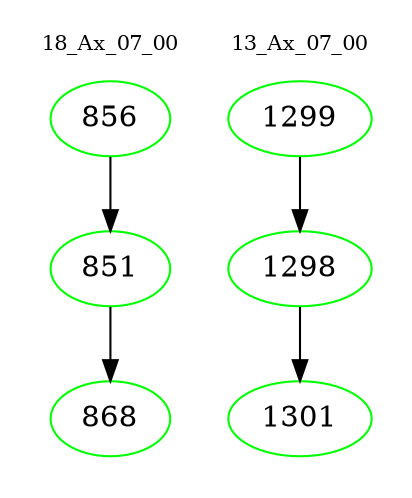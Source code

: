 digraph{
subgraph cluster_0 {
color = white
label = "18_Ax_07_00";
fontsize=10;
T0_856 [label="856", color="green"]
T0_856 -> T0_851 [color="black"]
T0_851 [label="851", color="green"]
T0_851 -> T0_868 [color="black"]
T0_868 [label="868", color="green"]
}
subgraph cluster_1 {
color = white
label = "13_Ax_07_00";
fontsize=10;
T1_1299 [label="1299", color="green"]
T1_1299 -> T1_1298 [color="black"]
T1_1298 [label="1298", color="green"]
T1_1298 -> T1_1301 [color="black"]
T1_1301 [label="1301", color="green"]
}
}
